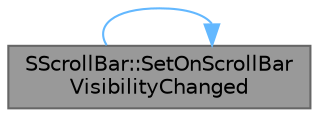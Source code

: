 digraph "SScrollBar::SetOnScrollBarVisibilityChanged"
{
 // INTERACTIVE_SVG=YES
 // LATEX_PDF_SIZE
  bgcolor="transparent";
  edge [fontname=Helvetica,fontsize=10,labelfontname=Helvetica,labelfontsize=10];
  node [fontname=Helvetica,fontsize=10,shape=box,height=0.2,width=0.4];
  rankdir="LR";
  Node1 [id="Node000001",label="SScrollBar::SetOnScrollBar\lVisibilityChanged",height=0.2,width=0.4,color="gray40", fillcolor="grey60", style="filled", fontcolor="black",tooltip="Set the handler to be invoked when scroll bar visibility changes."];
  Node1 -> Node1 [id="edge1_Node000001_Node000001",color="steelblue1",style="solid",tooltip=" "];
}
